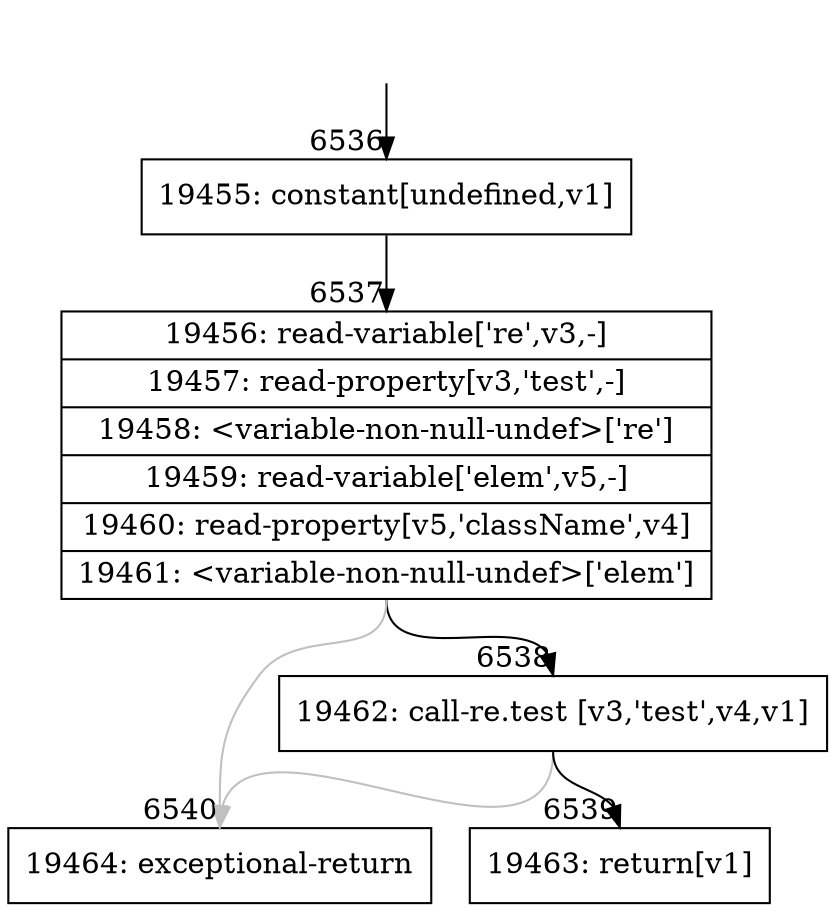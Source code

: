 digraph {
rankdir="TD"
BB_entry463[shape=none,label=""];
BB_entry463 -> BB6536 [tailport=s, headport=n, headlabel="    6536"]
BB6536 [shape=record label="{19455: constant[undefined,v1]}" ] 
BB6536 -> BB6537 [tailport=s, headport=n, headlabel="      6537"]
BB6537 [shape=record label="{19456: read-variable['re',v3,-]|19457: read-property[v3,'test',-]|19458: \<variable-non-null-undef\>['re']|19459: read-variable['elem',v5,-]|19460: read-property[v5,'className',v4]|19461: \<variable-non-null-undef\>['elem']}" ] 
BB6537 -> BB6538 [tailport=s, headport=n, headlabel="      6538"]
BB6537 -> BB6540 [tailport=s, headport=n, color=gray, headlabel="      6540"]
BB6538 [shape=record label="{19462: call-re.test [v3,'test',v4,v1]}" ] 
BB6538 -> BB6539 [tailport=s, headport=n, headlabel="      6539"]
BB6538 -> BB6540 [tailport=s, headport=n, color=gray]
BB6539 [shape=record label="{19463: return[v1]}" ] 
BB6540 [shape=record label="{19464: exceptional-return}" ] 
//#$~ 9259
}
